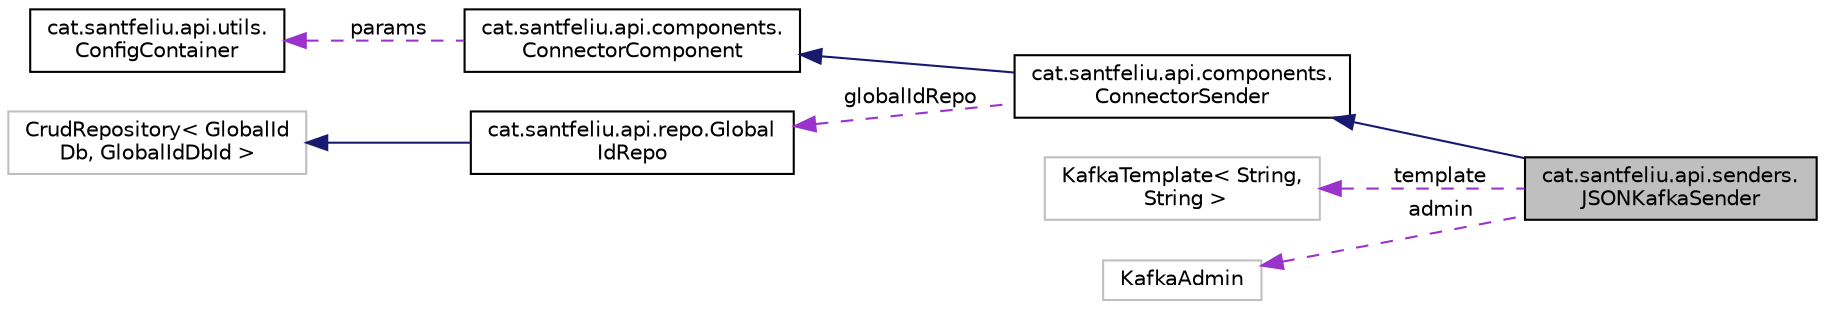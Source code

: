digraph "cat.santfeliu.api.senders.JSONKafkaSender"
{
 // LATEX_PDF_SIZE
  edge [fontname="Helvetica",fontsize="10",labelfontname="Helvetica",labelfontsize="10"];
  node [fontname="Helvetica",fontsize="10",shape=record];
  rankdir="LR";
  Node1 [label="cat.santfeliu.api.senders.\lJSONKafkaSender",height=0.2,width=0.4,color="black", fillcolor="grey75", style="filled", fontcolor="black",tooltip=" "];
  Node2 -> Node1 [dir="back",color="midnightblue",fontsize="10",style="solid",fontname="Helvetica"];
  Node2 [label="cat.santfeliu.api.components.\lConnectorSender",height=0.2,width=0.4,color="black", fillcolor="white", style="filled",URL="$classcat_1_1santfeliu_1_1api_1_1components_1_1_connector_sender.html",tooltip=" "];
  Node3 -> Node2 [dir="back",color="midnightblue",fontsize="10",style="solid",fontname="Helvetica"];
  Node3 [label="cat.santfeliu.api.components.\lConnectorComponent",height=0.2,width=0.4,color="black", fillcolor="white", style="filled",URL="$classcat_1_1santfeliu_1_1api_1_1components_1_1_connector_component.html",tooltip=" "];
  Node4 -> Node3 [dir="back",color="darkorchid3",fontsize="10",style="dashed",label=" params" ,fontname="Helvetica"];
  Node4 [label="cat.santfeliu.api.utils.\lConfigContainer",height=0.2,width=0.4,color="black", fillcolor="white", style="filled",URL="$classcat_1_1santfeliu_1_1api_1_1utils_1_1_config_container.html",tooltip=" "];
  Node5 -> Node2 [dir="back",color="darkorchid3",fontsize="10",style="dashed",label=" globalIdRepo" ,fontname="Helvetica"];
  Node5 [label="cat.santfeliu.api.repo.Global\lIdRepo",height=0.2,width=0.4,color="black", fillcolor="white", style="filled",URL="$interfacecat_1_1santfeliu_1_1api_1_1repo_1_1_global_id_repo.html",tooltip=" "];
  Node6 -> Node5 [dir="back",color="midnightblue",fontsize="10",style="solid",fontname="Helvetica"];
  Node6 [label="CrudRepository\< GlobalId\lDb, GlobalIdDbId \>",height=0.2,width=0.4,color="grey75", fillcolor="white", style="filled",tooltip=" "];
  Node7 -> Node1 [dir="back",color="darkorchid3",fontsize="10",style="dashed",label=" template" ,fontname="Helvetica"];
  Node7 [label="KafkaTemplate\< String,\l String \>",height=0.2,width=0.4,color="grey75", fillcolor="white", style="filled",tooltip=" "];
  Node8 -> Node1 [dir="back",color="darkorchid3",fontsize="10",style="dashed",label=" admin" ,fontname="Helvetica"];
  Node8 [label="KafkaAdmin",height=0.2,width=0.4,color="grey75", fillcolor="white", style="filled",tooltip=" "];
}
